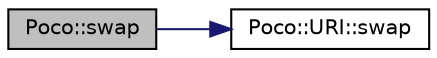 digraph "Poco::swap"
{
 // LATEX_PDF_SIZE
  edge [fontname="Helvetica",fontsize="10",labelfontname="Helvetica",labelfontsize="10"];
  node [fontname="Helvetica",fontsize="10",shape=record];
  rankdir="LR";
  Node1 [label="Poco::swap",height=0.2,width=0.4,color="black", fillcolor="grey75", style="filled", fontcolor="black",tooltip=" "];
  Node1 -> Node2 [color="midnightblue",fontsize="10",style="solid"];
  Node2 [label="Poco::URI::swap",height=0.2,width=0.4,color="black", fillcolor="white", style="filled",URL="$classPoco_1_1URI.html#afadccb6853e1e6a46ccff4fca6d5a253",tooltip=" "];
}

